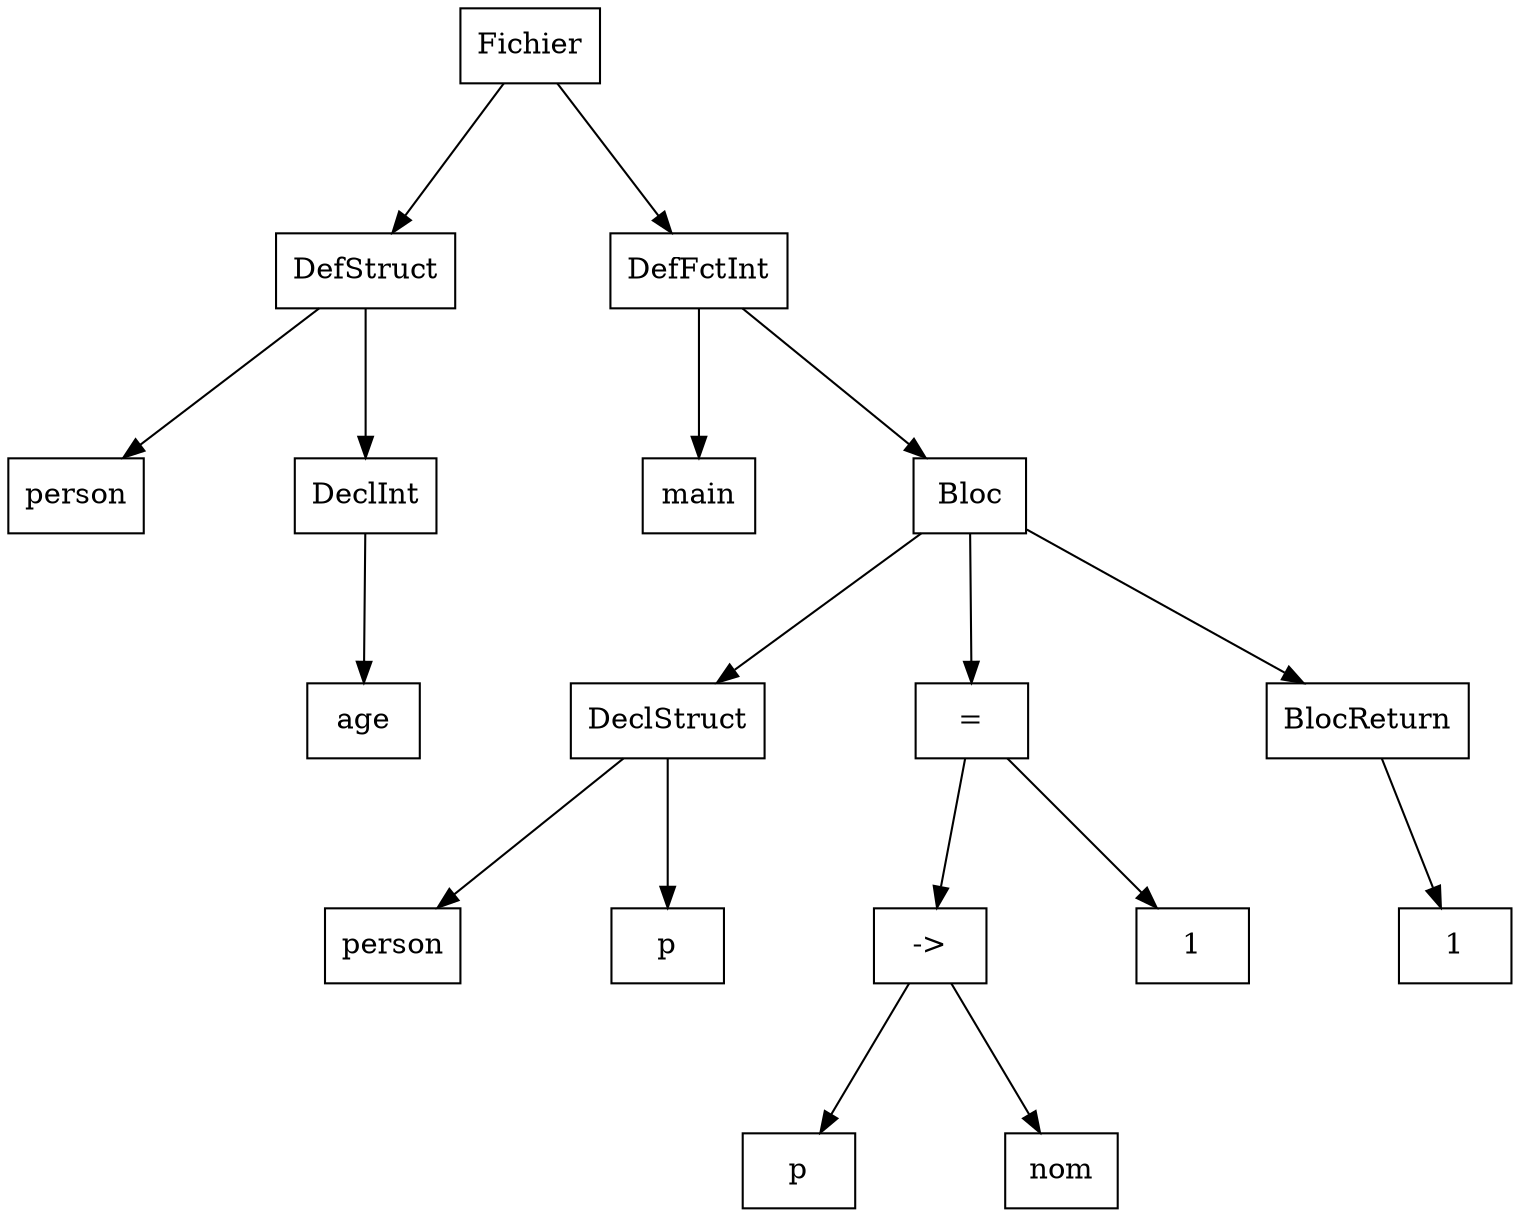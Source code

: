 digraph "ast"{

	nodesep=1;
	ranksep=1;

	N0 [label="Fichier", shape="box"];
	N1 [label="DefStruct", shape="box"];
	N2 [label="person", shape="box"];
	N3 [label="DeclInt", shape="box"];
	N4 [label="age", shape="box"];
	N5 [label="DefFctInt", shape="box"];
	N6 [label="main", shape="box"];
	N7 [label="Bloc", shape="box"];
	N8 [label="DeclStruct", shape="box"];
	N9 [label="person", shape="box"];
	N10 [label="p", shape="box"];
	N11 [label="=", shape="box"];
	N12 [label="->", shape="box"];
	N13 [label="p", shape="box"];
	N14 [label="nom", shape="box"];
	N15 [label="1", shape="box"];
	N16 [label="BlocReturn", shape="box"];
	N17 [label="1", shape="box"];

	N1 -> N2; 
	N3 -> N4; 
	N1 -> N3; 
	N0 -> N1; 
	N5 -> N6; 
	N8 -> N9; 
	N8 -> N10; 
	N7 -> N8; 
	N12 -> N13; 
	N12 -> N14; 
	N11 -> N12; 
	N11 -> N15; 
	N7 -> N11; 
	N16 -> N17; 
	N7 -> N16; 
	N5 -> N7; 
	N0 -> N5; 
}
